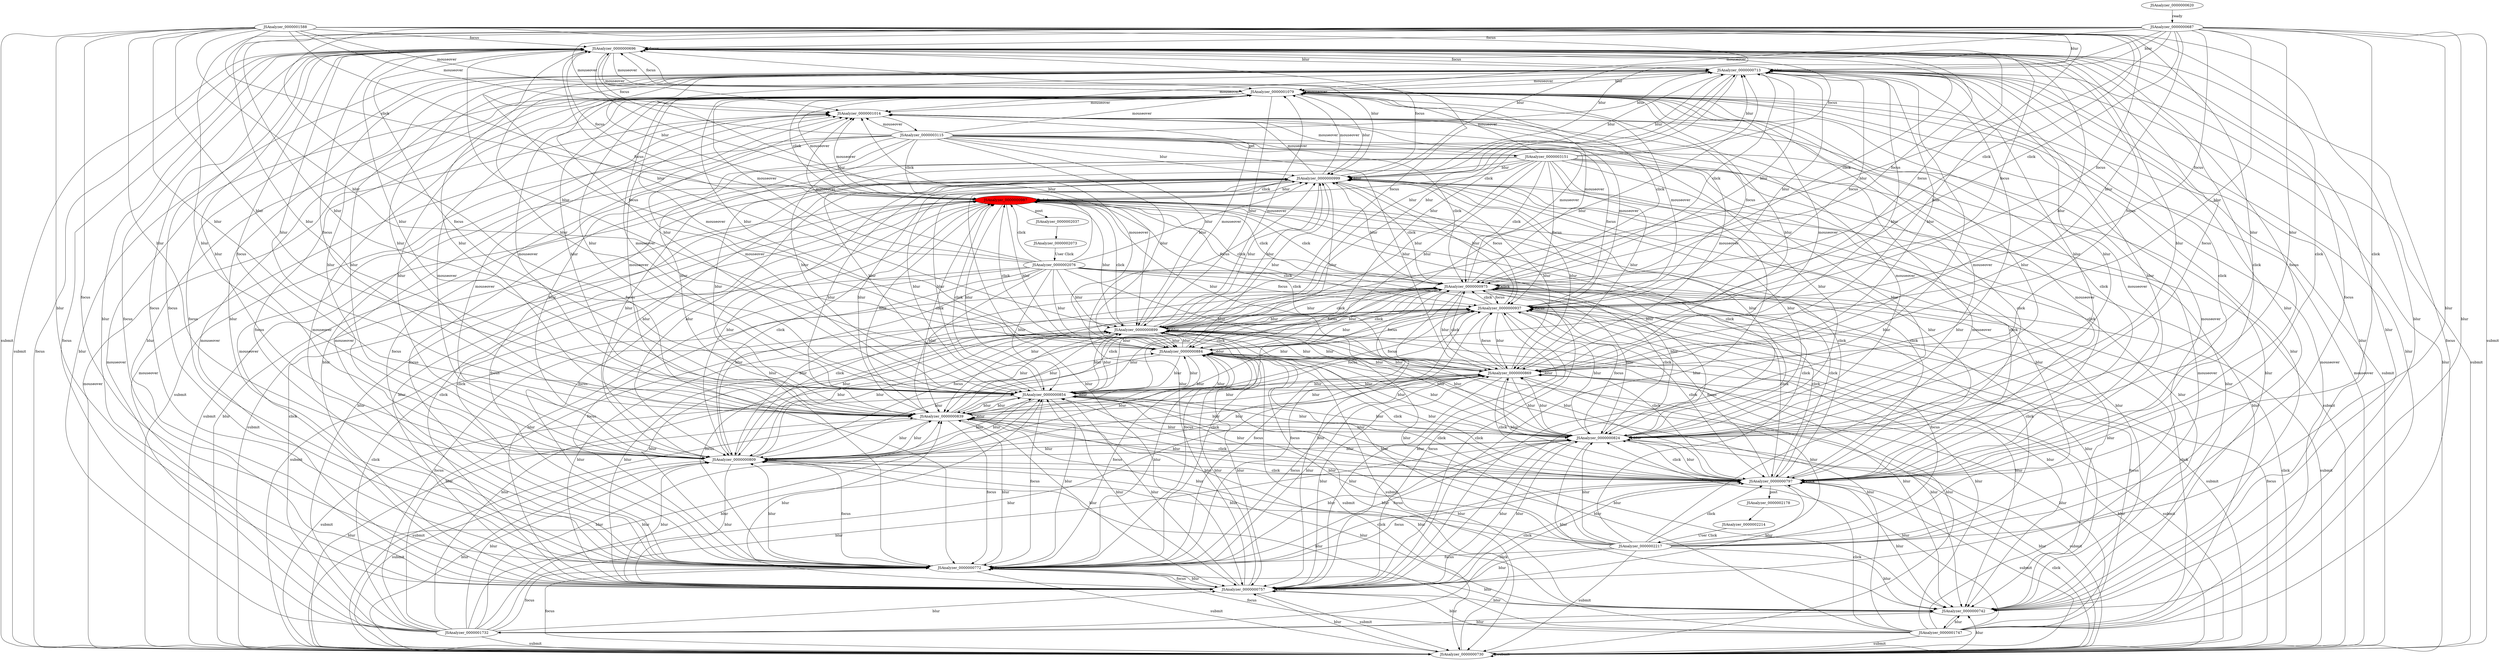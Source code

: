 digraph FSM {
JSAnalyzer_0000000620 [];
JSAnalyzer_0000000687 [];
JSAnalyzer_0000000696 [];
JSAnalyzer_0000000713 [];
JSAnalyzer_0000000730 [];
JSAnalyzer_0000000742 [];
JSAnalyzer_0000000757 [];
JSAnalyzer_0000000772 [];
JSAnalyzer_0000000797 [];
JSAnalyzer_0000000809 [];
JSAnalyzer_0000000824 [];
JSAnalyzer_0000000839 [];
JSAnalyzer_0000000854 [];
JSAnalyzer_0000000869 [];
JSAnalyzer_0000000884 [];
JSAnalyzer_0000000899 [];
JSAnalyzer_0000000937 [];
JSAnalyzer_0000000975 [];
JSAnalyzer_0000000987 [style=filled,fillcolor=red];
JSAnalyzer_0000000999 [];
JSAnalyzer_0000001014 [];
JSAnalyzer_0000001079 [];
JSAnalyzer_0000001732 [];
JSAnalyzer_0000001747 [];
JSAnalyzer_0000002037 [];
JSAnalyzer_0000002073 [];
JSAnalyzer_0000002178 [];
JSAnalyzer_0000002214 [];
JSAnalyzer_0000003115 [];
JSAnalyzer_0000003151 [];
JSAnalyzer_0000001588 [];
JSAnalyzer_0000002076 [];
JSAnalyzer_0000002217 [];
JSAnalyzer_0000000742 -> JSAnalyzer_0000001732 []
JSAnalyzer_0000000742 -> JSAnalyzer_0000001747 []
JSAnalyzer_0000002037 -> JSAnalyzer_0000002073 []
JSAnalyzer_0000002178 -> JSAnalyzer_0000002214 []
JSAnalyzer_0000001014 -> JSAnalyzer_0000003115 []
JSAnalyzer_0000000620 -> JSAnalyzer_0000000687 [label="ready"]
JSAnalyzer_0000000687 -> JSAnalyzer_0000000696 [label="focus"]
JSAnalyzer_0000000687 -> JSAnalyzer_0000000713 [label="blur"]
JSAnalyzer_0000000687 -> JSAnalyzer_0000000730 [label="submit"]
JSAnalyzer_0000000687 -> JSAnalyzer_0000000742 [label="blur"]
JSAnalyzer_0000000687 -> JSAnalyzer_0000000757 [label="blur"]
JSAnalyzer_0000000687 -> JSAnalyzer_0000000772 [label="focus"]
JSAnalyzer_0000000687 -> JSAnalyzer_0000000797 [label="click"]
JSAnalyzer_0000000687 -> JSAnalyzer_0000000809 [label="blur"]
JSAnalyzer_0000000687 -> JSAnalyzer_0000000824 [label="blur"]
JSAnalyzer_0000000687 -> JSAnalyzer_0000000839 [label="blur"]
JSAnalyzer_0000000687 -> JSAnalyzer_0000000854 [label="blur"]
JSAnalyzer_0000000687 -> JSAnalyzer_0000000869 [label="blur"]
JSAnalyzer_0000000687 -> JSAnalyzer_0000000884 [label="blur"]
JSAnalyzer_0000000687 -> JSAnalyzer_0000000899 [label="blur"]
JSAnalyzer_0000000687 -> JSAnalyzer_0000000937 [label="focus"]
JSAnalyzer_0000000687 -> JSAnalyzer_0000000975 [label="click"]
JSAnalyzer_0000000687 -> JSAnalyzer_0000000999 [label="blur"]
JSAnalyzer_0000000687 -> JSAnalyzer_0000001014 [label="mouseover"]
JSAnalyzer_0000000687 -> JSAnalyzer_0000001079 [label="mouseover"]
JSAnalyzer_0000000696 -> JSAnalyzer_0000000696 [label="focus"]
JSAnalyzer_0000000696 -> JSAnalyzer_0000000713 [label="blur"]
JSAnalyzer_0000000696 -> JSAnalyzer_0000000730 [label="submit"]
JSAnalyzer_0000000696 -> JSAnalyzer_0000000742 [label="blur"]
JSAnalyzer_0000000696 -> JSAnalyzer_0000000757 [label="blur"]
JSAnalyzer_0000000696 -> JSAnalyzer_0000000772 [label="focus"]
JSAnalyzer_0000000696 -> JSAnalyzer_0000000797 [label="click"]
JSAnalyzer_0000000696 -> JSAnalyzer_0000000809 [label="blur"]
JSAnalyzer_0000000696 -> JSAnalyzer_0000000824 [label="blur"]
JSAnalyzer_0000000696 -> JSAnalyzer_0000000839 [label="blur"]
JSAnalyzer_0000000696 -> JSAnalyzer_0000000854 [label="blur"]
JSAnalyzer_0000000696 -> JSAnalyzer_0000000869 [label="blur"]
JSAnalyzer_0000000696 -> JSAnalyzer_0000000884 [label="blur"]
JSAnalyzer_0000000696 -> JSAnalyzer_0000000899 [label="blur"]
JSAnalyzer_0000000696 -> JSAnalyzer_0000000937 [label="focus"]
JSAnalyzer_0000000696 -> JSAnalyzer_0000000975 [label="click"]
JSAnalyzer_0000000696 -> JSAnalyzer_0000000999 [label="blur"]
JSAnalyzer_0000000696 -> JSAnalyzer_0000001014 [label="mouseover"]
JSAnalyzer_0000000696 -> JSAnalyzer_0000001079 [label="mouseover"]
JSAnalyzer_0000000713 -> JSAnalyzer_0000000696 [label="focus"]
JSAnalyzer_0000000713 -> JSAnalyzer_0000000713 [label="blur"]
JSAnalyzer_0000000713 -> JSAnalyzer_0000000730 [label="submit"]
JSAnalyzer_0000000713 -> JSAnalyzer_0000000742 [label="blur"]
JSAnalyzer_0000000713 -> JSAnalyzer_0000000757 [label="blur"]
JSAnalyzer_0000000713 -> JSAnalyzer_0000000772 [label="focus"]
JSAnalyzer_0000000713 -> JSAnalyzer_0000000797 [label="click"]
JSAnalyzer_0000000713 -> JSAnalyzer_0000000809 [label="blur"]
JSAnalyzer_0000000713 -> JSAnalyzer_0000000824 [label="blur"]
JSAnalyzer_0000000713 -> JSAnalyzer_0000000839 [label="blur"]
JSAnalyzer_0000000713 -> JSAnalyzer_0000000854 [label="blur"]
JSAnalyzer_0000000713 -> JSAnalyzer_0000000869 [label="blur"]
JSAnalyzer_0000000713 -> JSAnalyzer_0000000884 [label="blur"]
JSAnalyzer_0000000713 -> JSAnalyzer_0000000899 [label="blur"]
JSAnalyzer_0000000713 -> JSAnalyzer_0000000937 [label="focus"]
JSAnalyzer_0000000713 -> JSAnalyzer_0000000975 [label="click"]
JSAnalyzer_0000000713 -> JSAnalyzer_0000000999 [label="blur"]
JSAnalyzer_0000000713 -> JSAnalyzer_0000001014 [label="mouseover"]
JSAnalyzer_0000000713 -> JSAnalyzer_0000001079 [label="mouseover"]
JSAnalyzer_0000000730 -> JSAnalyzer_0000000696 [label="focus"]
JSAnalyzer_0000000730 -> JSAnalyzer_0000000713 [label="blur"]
JSAnalyzer_0000000730 -> JSAnalyzer_0000000730 [label="submit"]
JSAnalyzer_0000000730 -> JSAnalyzer_0000000742 [label="blur"]
JSAnalyzer_0000000730 -> JSAnalyzer_0000000757 [label="blur"]
JSAnalyzer_0000000730 -> JSAnalyzer_0000000772 [label="focus"]
JSAnalyzer_0000000730 -> JSAnalyzer_0000000797 [label="click"]
JSAnalyzer_0000000730 -> JSAnalyzer_0000000809 [label="blur"]
JSAnalyzer_0000000730 -> JSAnalyzer_0000000824 [label="blur"]
JSAnalyzer_0000000730 -> JSAnalyzer_0000000839 [label="blur"]
JSAnalyzer_0000000730 -> JSAnalyzer_0000000854 [label="blur"]
JSAnalyzer_0000000730 -> JSAnalyzer_0000000869 [label="blur"]
JSAnalyzer_0000000730 -> JSAnalyzer_0000000884 [label="blur"]
JSAnalyzer_0000000730 -> JSAnalyzer_0000000899 [label="blur"]
JSAnalyzer_0000000730 -> JSAnalyzer_0000000937 [label="focus"]
JSAnalyzer_0000000730 -> JSAnalyzer_0000000975 [label="click"]
JSAnalyzer_0000000730 -> JSAnalyzer_0000000999 [label="blur"]
JSAnalyzer_0000000730 -> JSAnalyzer_0000001014 [label="mouseover"]
JSAnalyzer_0000000730 -> JSAnalyzer_0000001079 [label="mouseover"]
JSAnalyzer_0000000757 -> JSAnalyzer_0000000696 [label="focus"]
JSAnalyzer_0000000757 -> JSAnalyzer_0000000713 [label="blur"]
JSAnalyzer_0000000757 -> JSAnalyzer_0000000730 [label="submit"]
JSAnalyzer_0000000757 -> JSAnalyzer_0000000742 [label="blur"]
JSAnalyzer_0000000757 -> JSAnalyzer_0000000757 [label="blur"]
JSAnalyzer_0000000757 -> JSAnalyzer_0000000772 [label="focus"]
JSAnalyzer_0000000757 -> JSAnalyzer_0000000797 [label="click"]
JSAnalyzer_0000000757 -> JSAnalyzer_0000000809 [label="blur"]
JSAnalyzer_0000000757 -> JSAnalyzer_0000000824 [label="blur"]
JSAnalyzer_0000000757 -> JSAnalyzer_0000000839 [label="blur"]
JSAnalyzer_0000000757 -> JSAnalyzer_0000000854 [label="blur"]
JSAnalyzer_0000000757 -> JSAnalyzer_0000000869 [label="blur"]
JSAnalyzer_0000000757 -> JSAnalyzer_0000000884 [label="blur"]
JSAnalyzer_0000000757 -> JSAnalyzer_0000000899 [label="blur"]
JSAnalyzer_0000000757 -> JSAnalyzer_0000000937 [label="focus"]
JSAnalyzer_0000000757 -> JSAnalyzer_0000000975 [label="click"]
JSAnalyzer_0000000757 -> JSAnalyzer_0000000987 [label="click"]
JSAnalyzer_0000000757 -> JSAnalyzer_0000000999 [label="blur"]
JSAnalyzer_0000000757 -> JSAnalyzer_0000001014 [label="mouseover"]
JSAnalyzer_0000000757 -> JSAnalyzer_0000001079 [label="mouseover"]
JSAnalyzer_0000000772 -> JSAnalyzer_0000000696 [label="focus"]
JSAnalyzer_0000000772 -> JSAnalyzer_0000000713 [label="blur"]
JSAnalyzer_0000000772 -> JSAnalyzer_0000000730 [label="submit"]
JSAnalyzer_0000000772 -> JSAnalyzer_0000000742 [label="blur"]
JSAnalyzer_0000000772 -> JSAnalyzer_0000000757 [label="blur"]
JSAnalyzer_0000000772 -> JSAnalyzer_0000000772 [label="focus"]
JSAnalyzer_0000000772 -> JSAnalyzer_0000000797 [label="click"]
JSAnalyzer_0000000772 -> JSAnalyzer_0000000809 [label="blur"]
JSAnalyzer_0000000772 -> JSAnalyzer_0000000824 [label="blur"]
JSAnalyzer_0000000772 -> JSAnalyzer_0000000839 [label="blur"]
JSAnalyzer_0000000772 -> JSAnalyzer_0000000854 [label="blur"]
JSAnalyzer_0000000772 -> JSAnalyzer_0000000869 [label="blur"]
JSAnalyzer_0000000772 -> JSAnalyzer_0000000884 [label="blur"]
JSAnalyzer_0000000772 -> JSAnalyzer_0000000899 [label="blur"]
JSAnalyzer_0000000772 -> JSAnalyzer_0000000937 [label="focus"]
JSAnalyzer_0000000772 -> JSAnalyzer_0000000975 [label="click"]
JSAnalyzer_0000000772 -> JSAnalyzer_0000000987 [label="click"]
JSAnalyzer_0000000772 -> JSAnalyzer_0000000999 [label="blur"]
JSAnalyzer_0000000772 -> JSAnalyzer_0000001014 [label="mouseover"]
JSAnalyzer_0000000772 -> JSAnalyzer_0000001079 [label="mouseover"]
JSAnalyzer_0000000797 -> JSAnalyzer_0000002178 [label="post"]
JSAnalyzer_0000000797 -> JSAnalyzer_0000000696 [label="focus"]
JSAnalyzer_0000000797 -> JSAnalyzer_0000000713 [label="blur"]
JSAnalyzer_0000000797 -> JSAnalyzer_0000000730 [label="submit"]
JSAnalyzer_0000000797 -> JSAnalyzer_0000000742 [label="blur"]
JSAnalyzer_0000000797 -> JSAnalyzer_0000000757 [label="blur"]
JSAnalyzer_0000000797 -> JSAnalyzer_0000000772 [label="focus"]
JSAnalyzer_0000000797 -> JSAnalyzer_0000000797 [label="click"]
JSAnalyzer_0000000797 -> JSAnalyzer_0000000809 [label="blur"]
JSAnalyzer_0000000797 -> JSAnalyzer_0000000824 [label="blur"]
JSAnalyzer_0000000797 -> JSAnalyzer_0000000839 [label="blur"]
JSAnalyzer_0000000797 -> JSAnalyzer_0000000854 [label="blur"]
JSAnalyzer_0000000797 -> JSAnalyzer_0000000869 [label="blur"]
JSAnalyzer_0000000797 -> JSAnalyzer_0000000884 [label="blur"]
JSAnalyzer_0000000797 -> JSAnalyzer_0000000899 [label="blur"]
JSAnalyzer_0000000797 -> JSAnalyzer_0000000937 [label="focus"]
JSAnalyzer_0000000797 -> JSAnalyzer_0000000975 [label="click"]
JSAnalyzer_0000000797 -> JSAnalyzer_0000000987 [label="click"]
JSAnalyzer_0000000797 -> JSAnalyzer_0000000999 [label="blur"]
JSAnalyzer_0000000797 -> JSAnalyzer_0000001014 [label="mouseover"]
JSAnalyzer_0000000797 -> JSAnalyzer_0000001079 [label="mouseover"]
JSAnalyzer_0000000809 -> JSAnalyzer_0000000696 [label="focus"]
JSAnalyzer_0000000809 -> JSAnalyzer_0000000713 [label="blur"]
JSAnalyzer_0000000809 -> JSAnalyzer_0000000730 [label="submit"]
JSAnalyzer_0000000809 -> JSAnalyzer_0000000742 [label="blur"]
JSAnalyzer_0000000809 -> JSAnalyzer_0000000757 [label="blur"]
JSAnalyzer_0000000809 -> JSAnalyzer_0000000772 [label="focus"]
JSAnalyzer_0000000809 -> JSAnalyzer_0000000797 [label="click"]
JSAnalyzer_0000000809 -> JSAnalyzer_0000000809 [label="blur"]
JSAnalyzer_0000000809 -> JSAnalyzer_0000000824 [label="blur"]
JSAnalyzer_0000000809 -> JSAnalyzer_0000000839 [label="blur"]
JSAnalyzer_0000000809 -> JSAnalyzer_0000000854 [label="blur"]
JSAnalyzer_0000000809 -> JSAnalyzer_0000000869 [label="blur"]
JSAnalyzer_0000000809 -> JSAnalyzer_0000000884 [label="blur"]
JSAnalyzer_0000000809 -> JSAnalyzer_0000000899 [label="blur"]
JSAnalyzer_0000000809 -> JSAnalyzer_0000000937 [label="focus"]
JSAnalyzer_0000000809 -> JSAnalyzer_0000000975 [label="click"]
JSAnalyzer_0000000809 -> JSAnalyzer_0000000987 [label="click"]
JSAnalyzer_0000000809 -> JSAnalyzer_0000000999 [label="blur"]
JSAnalyzer_0000000809 -> JSAnalyzer_0000001014 [label="mouseover"]
JSAnalyzer_0000000809 -> JSAnalyzer_0000001079 [label="mouseover"]
JSAnalyzer_0000000824 -> JSAnalyzer_0000000696 [label="focus"]
JSAnalyzer_0000000824 -> JSAnalyzer_0000000713 [label="blur"]
JSAnalyzer_0000000824 -> JSAnalyzer_0000000730 [label="submit"]
JSAnalyzer_0000000824 -> JSAnalyzer_0000000742 [label="blur"]
JSAnalyzer_0000000824 -> JSAnalyzer_0000000757 [label="blur"]
JSAnalyzer_0000000824 -> JSAnalyzer_0000000772 [label="focus"]
JSAnalyzer_0000000824 -> JSAnalyzer_0000000797 [label="click"]
JSAnalyzer_0000000824 -> JSAnalyzer_0000000809 [label="blur"]
JSAnalyzer_0000000824 -> JSAnalyzer_0000000824 [label="blur"]
JSAnalyzer_0000000824 -> JSAnalyzer_0000000839 [label="blur"]
JSAnalyzer_0000000824 -> JSAnalyzer_0000000854 [label="blur"]
JSAnalyzer_0000000824 -> JSAnalyzer_0000000869 [label="blur"]
JSAnalyzer_0000000824 -> JSAnalyzer_0000000884 [label="blur"]
JSAnalyzer_0000000824 -> JSAnalyzer_0000000899 [label="blur"]
JSAnalyzer_0000000824 -> JSAnalyzer_0000000937 [label="focus"]
JSAnalyzer_0000000824 -> JSAnalyzer_0000000975 [label="click"]
JSAnalyzer_0000000824 -> JSAnalyzer_0000000987 [label="click"]
JSAnalyzer_0000000824 -> JSAnalyzer_0000000999 [label="blur"]
JSAnalyzer_0000000824 -> JSAnalyzer_0000001014 [label="mouseover"]
JSAnalyzer_0000000824 -> JSAnalyzer_0000001079 [label="mouseover"]
JSAnalyzer_0000000839 -> JSAnalyzer_0000000696 [label="focus"]
JSAnalyzer_0000000839 -> JSAnalyzer_0000000713 [label="blur"]
JSAnalyzer_0000000839 -> JSAnalyzer_0000000730 [label="submit"]
JSAnalyzer_0000000839 -> JSAnalyzer_0000000742 [label="blur"]
JSAnalyzer_0000000839 -> JSAnalyzer_0000000757 [label="blur"]
JSAnalyzer_0000000839 -> JSAnalyzer_0000000772 [label="focus"]
JSAnalyzer_0000000839 -> JSAnalyzer_0000000797 [label="click"]
JSAnalyzer_0000000839 -> JSAnalyzer_0000000809 [label="blur"]
JSAnalyzer_0000000839 -> JSAnalyzer_0000000824 [label="blur"]
JSAnalyzer_0000000839 -> JSAnalyzer_0000000839 [label="blur"]
JSAnalyzer_0000000839 -> JSAnalyzer_0000000854 [label="blur"]
JSAnalyzer_0000000839 -> JSAnalyzer_0000000869 [label="blur"]
JSAnalyzer_0000000839 -> JSAnalyzer_0000000884 [label="blur"]
JSAnalyzer_0000000839 -> JSAnalyzer_0000000899 [label="blur"]
JSAnalyzer_0000000839 -> JSAnalyzer_0000000937 [label="focus"]
JSAnalyzer_0000000839 -> JSAnalyzer_0000000975 [label="click"]
JSAnalyzer_0000000839 -> JSAnalyzer_0000000987 [label="click"]
JSAnalyzer_0000000839 -> JSAnalyzer_0000000999 [label="blur"]
JSAnalyzer_0000000839 -> JSAnalyzer_0000001014 [label="mouseover"]
JSAnalyzer_0000000839 -> JSAnalyzer_0000001079 [label="mouseover"]
JSAnalyzer_0000000854 -> JSAnalyzer_0000000696 [label="focus"]
JSAnalyzer_0000000854 -> JSAnalyzer_0000000713 [label="blur"]
JSAnalyzer_0000000854 -> JSAnalyzer_0000000730 [label="submit"]
JSAnalyzer_0000000854 -> JSAnalyzer_0000000742 [label="blur"]
JSAnalyzer_0000000854 -> JSAnalyzer_0000000757 [label="blur"]
JSAnalyzer_0000000854 -> JSAnalyzer_0000000772 [label="focus"]
JSAnalyzer_0000000854 -> JSAnalyzer_0000000797 [label="click"]
JSAnalyzer_0000000854 -> JSAnalyzer_0000000809 [label="blur"]
JSAnalyzer_0000000854 -> JSAnalyzer_0000000824 [label="blur"]
JSAnalyzer_0000000854 -> JSAnalyzer_0000000839 [label="blur"]
JSAnalyzer_0000000854 -> JSAnalyzer_0000000854 [label="blur"]
JSAnalyzer_0000000854 -> JSAnalyzer_0000000869 [label="blur"]
JSAnalyzer_0000000854 -> JSAnalyzer_0000000884 [label="blur"]
JSAnalyzer_0000000854 -> JSAnalyzer_0000000899 [label="blur"]
JSAnalyzer_0000000854 -> JSAnalyzer_0000000937 [label="focus"]
JSAnalyzer_0000000854 -> JSAnalyzer_0000000975 [label="click"]
JSAnalyzer_0000000854 -> JSAnalyzer_0000000987 [label="click"]
JSAnalyzer_0000000854 -> JSAnalyzer_0000000999 [label="blur"]
JSAnalyzer_0000000854 -> JSAnalyzer_0000001014 [label="mouseover"]
JSAnalyzer_0000000854 -> JSAnalyzer_0000001079 [label="mouseover"]
JSAnalyzer_0000000869 -> JSAnalyzer_0000000696 [label="focus"]
JSAnalyzer_0000000869 -> JSAnalyzer_0000000713 [label="blur"]
JSAnalyzer_0000000869 -> JSAnalyzer_0000000730 [label="submit"]
JSAnalyzer_0000000869 -> JSAnalyzer_0000000742 [label="blur"]
JSAnalyzer_0000000869 -> JSAnalyzer_0000000757 [label="blur"]
JSAnalyzer_0000000869 -> JSAnalyzer_0000000772 [label="focus"]
JSAnalyzer_0000000869 -> JSAnalyzer_0000000797 [label="click"]
JSAnalyzer_0000000869 -> JSAnalyzer_0000000809 [label="blur"]
JSAnalyzer_0000000869 -> JSAnalyzer_0000000824 [label="blur"]
JSAnalyzer_0000000869 -> JSAnalyzer_0000000839 [label="blur"]
JSAnalyzer_0000000869 -> JSAnalyzer_0000000854 [label="blur"]
JSAnalyzer_0000000869 -> JSAnalyzer_0000000869 [label="blur"]
JSAnalyzer_0000000869 -> JSAnalyzer_0000000884 [label="blur"]
JSAnalyzer_0000000869 -> JSAnalyzer_0000000899 [label="blur"]
JSAnalyzer_0000000869 -> JSAnalyzer_0000000937 [label="focus"]
JSAnalyzer_0000000869 -> JSAnalyzer_0000000975 [label="click"]
JSAnalyzer_0000000869 -> JSAnalyzer_0000000987 [label="click"]
JSAnalyzer_0000000869 -> JSAnalyzer_0000000999 [label="blur"]
JSAnalyzer_0000000869 -> JSAnalyzer_0000001014 [label="mouseover"]
JSAnalyzer_0000000869 -> JSAnalyzer_0000001079 [label="mouseover"]
JSAnalyzer_0000000884 -> JSAnalyzer_0000000696 [label="focus"]
JSAnalyzer_0000000884 -> JSAnalyzer_0000000713 [label="blur"]
JSAnalyzer_0000000884 -> JSAnalyzer_0000000730 [label="submit"]
JSAnalyzer_0000000884 -> JSAnalyzer_0000000742 [label="blur"]
JSAnalyzer_0000000884 -> JSAnalyzer_0000000757 [label="blur"]
JSAnalyzer_0000000884 -> JSAnalyzer_0000000772 [label="focus"]
JSAnalyzer_0000000884 -> JSAnalyzer_0000000797 [label="click"]
JSAnalyzer_0000000884 -> JSAnalyzer_0000000809 [label="blur"]
JSAnalyzer_0000000884 -> JSAnalyzer_0000000824 [label="blur"]
JSAnalyzer_0000000884 -> JSAnalyzer_0000000839 [label="blur"]
JSAnalyzer_0000000884 -> JSAnalyzer_0000000854 [label="blur"]
JSAnalyzer_0000000884 -> JSAnalyzer_0000000869 [label="blur"]
JSAnalyzer_0000000884 -> JSAnalyzer_0000000884 [label="blur"]
JSAnalyzer_0000000884 -> JSAnalyzer_0000000899 [label="blur"]
JSAnalyzer_0000000884 -> JSAnalyzer_0000000937 [label="focus"]
JSAnalyzer_0000000884 -> JSAnalyzer_0000000975 [label="click"]
JSAnalyzer_0000000884 -> JSAnalyzer_0000000987 [label="click"]
JSAnalyzer_0000000884 -> JSAnalyzer_0000000999 [label="blur"]
JSAnalyzer_0000000884 -> JSAnalyzer_0000001014 [label="mouseover"]
JSAnalyzer_0000000884 -> JSAnalyzer_0000001079 [label="mouseover"]
JSAnalyzer_0000000899 -> JSAnalyzer_0000000696 [label="focus"]
JSAnalyzer_0000000899 -> JSAnalyzer_0000000713 [label="blur"]
JSAnalyzer_0000000899 -> JSAnalyzer_0000000730 [label="submit"]
JSAnalyzer_0000000899 -> JSAnalyzer_0000000742 [label="blur"]
JSAnalyzer_0000000899 -> JSAnalyzer_0000000757 [label="blur"]
JSAnalyzer_0000000899 -> JSAnalyzer_0000000772 [label="focus"]
JSAnalyzer_0000000899 -> JSAnalyzer_0000000797 [label="click"]
JSAnalyzer_0000000899 -> JSAnalyzer_0000000809 [label="blur"]
JSAnalyzer_0000000899 -> JSAnalyzer_0000000824 [label="blur"]
JSAnalyzer_0000000899 -> JSAnalyzer_0000000839 [label="blur"]
JSAnalyzer_0000000899 -> JSAnalyzer_0000000854 [label="blur"]
JSAnalyzer_0000000899 -> JSAnalyzer_0000000869 [label="blur"]
JSAnalyzer_0000000899 -> JSAnalyzer_0000000884 [label="blur"]
JSAnalyzer_0000000899 -> JSAnalyzer_0000000899 [label="blur"]
JSAnalyzer_0000000899 -> JSAnalyzer_0000000937 [label="focus"]
JSAnalyzer_0000000899 -> JSAnalyzer_0000000975 [label="click"]
JSAnalyzer_0000000899 -> JSAnalyzer_0000000987 [label="click"]
JSAnalyzer_0000000899 -> JSAnalyzer_0000000999 [label="blur"]
JSAnalyzer_0000000899 -> JSAnalyzer_0000001014 [label="mouseover"]
JSAnalyzer_0000000899 -> JSAnalyzer_0000001079 [label="mouseover"]
JSAnalyzer_0000000937 -> JSAnalyzer_0000000696 [label="focus"]
JSAnalyzer_0000000937 -> JSAnalyzer_0000000713 [label="blur"]
JSAnalyzer_0000000937 -> JSAnalyzer_0000000730 [label="submit"]
JSAnalyzer_0000000937 -> JSAnalyzer_0000000742 [label="blur"]
JSAnalyzer_0000000937 -> JSAnalyzer_0000000757 [label="blur"]
JSAnalyzer_0000000937 -> JSAnalyzer_0000000772 [label="focus"]
JSAnalyzer_0000000937 -> JSAnalyzer_0000000797 [label="click"]
JSAnalyzer_0000000937 -> JSAnalyzer_0000000809 [label="blur"]
JSAnalyzer_0000000937 -> JSAnalyzer_0000000824 [label="blur"]
JSAnalyzer_0000000937 -> JSAnalyzer_0000000839 [label="blur"]
JSAnalyzer_0000000937 -> JSAnalyzer_0000000854 [label="blur"]
JSAnalyzer_0000000937 -> JSAnalyzer_0000000869 [label="blur"]
JSAnalyzer_0000000937 -> JSAnalyzer_0000000884 [label="blur"]
JSAnalyzer_0000000937 -> JSAnalyzer_0000000899 [label="blur"]
JSAnalyzer_0000000937 -> JSAnalyzer_0000000937 [label="focus"]
JSAnalyzer_0000000937 -> JSAnalyzer_0000000975 [label="click"]
JSAnalyzer_0000000937 -> JSAnalyzer_0000000987 [label="click"]
JSAnalyzer_0000000937 -> JSAnalyzer_0000000999 [label="blur"]
JSAnalyzer_0000000937 -> JSAnalyzer_0000001014 [label="mouseover"]
JSAnalyzer_0000000937 -> JSAnalyzer_0000001079 [label="mouseover"]
JSAnalyzer_0000000975 -> JSAnalyzer_0000000696 [label="focus"]
JSAnalyzer_0000000975 -> JSAnalyzer_0000000713 [label="blur"]
JSAnalyzer_0000000975 -> JSAnalyzer_0000000730 [label="submit"]
JSAnalyzer_0000000975 -> JSAnalyzer_0000000742 [label="blur"]
JSAnalyzer_0000000975 -> JSAnalyzer_0000000757 [label="blur"]
JSAnalyzer_0000000975 -> JSAnalyzer_0000000772 [label="focus"]
JSAnalyzer_0000000975 -> JSAnalyzer_0000000797 [label="click"]
JSAnalyzer_0000000975 -> JSAnalyzer_0000000809 [label="blur"]
JSAnalyzer_0000000975 -> JSAnalyzer_0000000824 [label="blur"]
JSAnalyzer_0000000975 -> JSAnalyzer_0000000839 [label="blur"]
JSAnalyzer_0000000975 -> JSAnalyzer_0000000854 [label="blur"]
JSAnalyzer_0000000975 -> JSAnalyzer_0000000869 [label="blur"]
JSAnalyzer_0000000975 -> JSAnalyzer_0000000884 [label="blur"]
JSAnalyzer_0000000975 -> JSAnalyzer_0000000899 [label="blur"]
JSAnalyzer_0000000975 -> JSAnalyzer_0000000937 [label="focus"]
JSAnalyzer_0000000975 -> JSAnalyzer_0000000975 [label="click"]
JSAnalyzer_0000000975 -> JSAnalyzer_0000000987 [label="click"]
JSAnalyzer_0000000975 -> JSAnalyzer_0000000999 [label="blur"]
JSAnalyzer_0000000975 -> JSAnalyzer_0000001014 [label="mouseover"]
JSAnalyzer_0000000975 -> JSAnalyzer_0000001079 [label="mouseover"]
JSAnalyzer_0000000987 -> JSAnalyzer_0000002037 [label="post"]
JSAnalyzer_0000000987 -> JSAnalyzer_0000000696 [label="focus"]
JSAnalyzer_0000000987 -> JSAnalyzer_0000000713 [label="blur"]
JSAnalyzer_0000000987 -> JSAnalyzer_0000000730 [label="submit"]
JSAnalyzer_0000000987 -> JSAnalyzer_0000000742 [label="blur"]
JSAnalyzer_0000000987 -> JSAnalyzer_0000000757 [label="blur"]
JSAnalyzer_0000000987 -> JSAnalyzer_0000000772 [label="focus"]
JSAnalyzer_0000000987 -> JSAnalyzer_0000000797 [label="click"]
JSAnalyzer_0000000987 -> JSAnalyzer_0000000809 [label="blur"]
JSAnalyzer_0000000987 -> JSAnalyzer_0000000824 [label="blur"]
JSAnalyzer_0000000987 -> JSAnalyzer_0000000839 [label="blur"]
JSAnalyzer_0000000987 -> JSAnalyzer_0000000854 [label="blur"]
JSAnalyzer_0000000987 -> JSAnalyzer_0000000869 [label="blur"]
JSAnalyzer_0000000987 -> JSAnalyzer_0000000884 [label="blur"]
JSAnalyzer_0000000987 -> JSAnalyzer_0000000899 [label="blur"]
JSAnalyzer_0000000987 -> JSAnalyzer_0000000937 [label="focus"]
JSAnalyzer_0000000987 -> JSAnalyzer_0000000975 [label="click"]
JSAnalyzer_0000000987 -> JSAnalyzer_0000000987 [label="click"]
JSAnalyzer_0000000987 -> JSAnalyzer_0000000999 [label="blur"]
JSAnalyzer_0000000987 -> JSAnalyzer_0000001014 [label="mouseover"]
JSAnalyzer_0000000987 -> JSAnalyzer_0000001079 [label="mouseover"]
JSAnalyzer_0000000999 -> JSAnalyzer_0000000696 [label="focus"]
JSAnalyzer_0000000999 -> JSAnalyzer_0000000713 [label="blur"]
JSAnalyzer_0000000999 -> JSAnalyzer_0000000730 [label="submit"]
JSAnalyzer_0000000999 -> JSAnalyzer_0000000742 [label="blur"]
JSAnalyzer_0000000999 -> JSAnalyzer_0000000757 [label="blur"]
JSAnalyzer_0000000999 -> JSAnalyzer_0000000772 [label="focus"]
JSAnalyzer_0000000999 -> JSAnalyzer_0000000797 [label="click"]
JSAnalyzer_0000000999 -> JSAnalyzer_0000000809 [label="blur"]
JSAnalyzer_0000000999 -> JSAnalyzer_0000000824 [label="blur"]
JSAnalyzer_0000000999 -> JSAnalyzer_0000000839 [label="blur"]
JSAnalyzer_0000000999 -> JSAnalyzer_0000000854 [label="blur"]
JSAnalyzer_0000000999 -> JSAnalyzer_0000000869 [label="blur"]
JSAnalyzer_0000000999 -> JSAnalyzer_0000000884 [label="blur"]
JSAnalyzer_0000000999 -> JSAnalyzer_0000000899 [label="blur"]
JSAnalyzer_0000000999 -> JSAnalyzer_0000000937 [label="focus"]
JSAnalyzer_0000000999 -> JSAnalyzer_0000000975 [label="click"]
JSAnalyzer_0000000999 -> JSAnalyzer_0000000987 [label="click"]
JSAnalyzer_0000000999 -> JSAnalyzer_0000000999 [label="blur"]
JSAnalyzer_0000000999 -> JSAnalyzer_0000001014 [label="mouseover"]
JSAnalyzer_0000000999 -> JSAnalyzer_0000001079 [label="mouseover"]
JSAnalyzer_0000001079 -> JSAnalyzer_0000000696 [label="focus"]
JSAnalyzer_0000001079 -> JSAnalyzer_0000000713 [label="blur"]
JSAnalyzer_0000001079 -> JSAnalyzer_0000000730 [label="submit"]
JSAnalyzer_0000001079 -> JSAnalyzer_0000000742 [label="blur"]
JSAnalyzer_0000001079 -> JSAnalyzer_0000000757 [label="blur"]
JSAnalyzer_0000001079 -> JSAnalyzer_0000000772 [label="focus"]
JSAnalyzer_0000001079 -> JSAnalyzer_0000000797 [label="click"]
JSAnalyzer_0000001079 -> JSAnalyzer_0000000809 [label="blur"]
JSAnalyzer_0000001079 -> JSAnalyzer_0000000824 [label="blur"]
JSAnalyzer_0000001079 -> JSAnalyzer_0000000839 [label="blur"]
JSAnalyzer_0000001079 -> JSAnalyzer_0000000854 [label="blur"]
JSAnalyzer_0000001079 -> JSAnalyzer_0000000869 [label="blur"]
JSAnalyzer_0000001079 -> JSAnalyzer_0000000884 [label="blur"]
JSAnalyzer_0000001079 -> JSAnalyzer_0000000899 [label="blur"]
JSAnalyzer_0000001079 -> JSAnalyzer_0000000937 [label="focus"]
JSAnalyzer_0000001079 -> JSAnalyzer_0000000975 [label="click"]
JSAnalyzer_0000001079 -> JSAnalyzer_0000000987 [label="click"]
JSAnalyzer_0000001079 -> JSAnalyzer_0000000999 [label="blur"]
JSAnalyzer_0000001079 -> JSAnalyzer_0000001014 [label="mouseover"]
JSAnalyzer_0000001079 -> JSAnalyzer_0000001079 [label="mouseover"]
JSAnalyzer_0000001732 -> JSAnalyzer_0000000696 [label="focus"]
JSAnalyzer_0000001732 -> JSAnalyzer_0000000713 [label="blur"]
JSAnalyzer_0000001732 -> JSAnalyzer_0000000730 [label="submit"]
JSAnalyzer_0000001732 -> JSAnalyzer_0000000742 [label="blur"]
JSAnalyzer_0000001732 -> JSAnalyzer_0000000757 [label="blur"]
JSAnalyzer_0000001732 -> JSAnalyzer_0000000772 [label="focus"]
JSAnalyzer_0000001732 -> JSAnalyzer_0000000797 [label="click"]
JSAnalyzer_0000001732 -> JSAnalyzer_0000000809 [label="blur"]
JSAnalyzer_0000001732 -> JSAnalyzer_0000000824 [label="blur"]
JSAnalyzer_0000001732 -> JSAnalyzer_0000000839 [label="blur"]
JSAnalyzer_0000001732 -> JSAnalyzer_0000000854 [label="blur"]
JSAnalyzer_0000001732 -> JSAnalyzer_0000000869 [label="blur"]
JSAnalyzer_0000001732 -> JSAnalyzer_0000000884 [label="blur"]
JSAnalyzer_0000001732 -> JSAnalyzer_0000000899 [label="blur"]
JSAnalyzer_0000001732 -> JSAnalyzer_0000000937 [label="focus"]
JSAnalyzer_0000001732 -> JSAnalyzer_0000000975 [label="click"]
JSAnalyzer_0000001732 -> JSAnalyzer_0000000987 [label="click"]
JSAnalyzer_0000001732 -> JSAnalyzer_0000000999 [label="blur"]
JSAnalyzer_0000001732 -> JSAnalyzer_0000001014 [label="mouseover"]
JSAnalyzer_0000001732 -> JSAnalyzer_0000001079 [label="mouseover"]
JSAnalyzer_0000001747 -> JSAnalyzer_0000000696 [label="focus"]
JSAnalyzer_0000001747 -> JSAnalyzer_0000000713 [label="blur"]
JSAnalyzer_0000001747 -> JSAnalyzer_0000000730 [label="submit"]
JSAnalyzer_0000001747 -> JSAnalyzer_0000000742 [label="blur"]
JSAnalyzer_0000001747 -> JSAnalyzer_0000000757 [label="blur"]
JSAnalyzer_0000001747 -> JSAnalyzer_0000000772 [label="focus"]
JSAnalyzer_0000001747 -> JSAnalyzer_0000000797 [label="click"]
JSAnalyzer_0000001747 -> JSAnalyzer_0000000809 [label="blur"]
JSAnalyzer_0000001747 -> JSAnalyzer_0000000824 [label="blur"]
JSAnalyzer_0000001747 -> JSAnalyzer_0000000839 [label="blur"]
JSAnalyzer_0000001747 -> JSAnalyzer_0000000854 [label="blur"]
JSAnalyzer_0000001747 -> JSAnalyzer_0000000869 [label="blur"]
JSAnalyzer_0000001747 -> JSAnalyzer_0000000884 [label="blur"]
JSAnalyzer_0000001747 -> JSAnalyzer_0000000899 [label="blur"]
JSAnalyzer_0000001747 -> JSAnalyzer_0000000937 [label="focus"]
JSAnalyzer_0000001747 -> JSAnalyzer_0000000975 [label="click"]
JSAnalyzer_0000001747 -> JSAnalyzer_0000000999 [label="blur"]
JSAnalyzer_0000001747 -> JSAnalyzer_0000001014 [label="mouseover"]
JSAnalyzer_0000001747 -> JSAnalyzer_0000001079 [label="mouseover"]
JSAnalyzer_0000002073 -> JSAnalyzer_0000002076 [label="User Click"]
JSAnalyzer_0000002214 -> JSAnalyzer_0000002217 [label="User Click"]
JSAnalyzer_0000003115 -> JSAnalyzer_0000003151 [label="get"]
JSAnalyzer_0000003115 -> JSAnalyzer_0000000696 [label="focus"]
JSAnalyzer_0000003115 -> JSAnalyzer_0000000713 [label="blur"]
JSAnalyzer_0000003115 -> JSAnalyzer_0000000730 [label="submit"]
JSAnalyzer_0000003115 -> JSAnalyzer_0000000742 [label="blur"]
JSAnalyzer_0000003115 -> JSAnalyzer_0000000757 [label="blur"]
JSAnalyzer_0000003115 -> JSAnalyzer_0000000772 [label="focus"]
JSAnalyzer_0000003115 -> JSAnalyzer_0000000797 [label="click"]
JSAnalyzer_0000003115 -> JSAnalyzer_0000000809 [label="blur"]
JSAnalyzer_0000003115 -> JSAnalyzer_0000000824 [label="blur"]
JSAnalyzer_0000003115 -> JSAnalyzer_0000000839 [label="blur"]
JSAnalyzer_0000003115 -> JSAnalyzer_0000000854 [label="blur"]
JSAnalyzer_0000003115 -> JSAnalyzer_0000000869 [label="blur"]
JSAnalyzer_0000003115 -> JSAnalyzer_0000000884 [label="blur"]
JSAnalyzer_0000003115 -> JSAnalyzer_0000000899 [label="blur"]
JSAnalyzer_0000003115 -> JSAnalyzer_0000000937 [label="focus"]
JSAnalyzer_0000003115 -> JSAnalyzer_0000000975 [label="click"]
JSAnalyzer_0000003115 -> JSAnalyzer_0000000987 [label="click"]
JSAnalyzer_0000003115 -> JSAnalyzer_0000000999 [label="blur"]
JSAnalyzer_0000003115 -> JSAnalyzer_0000001014 [label="mouseover"]
JSAnalyzer_0000003115 -> JSAnalyzer_0000001079 [label="mouseover"]
JSAnalyzer_0000003151 -> JSAnalyzer_0000000696 [label="focus"]
JSAnalyzer_0000003151 -> JSAnalyzer_0000000713 [label="blur"]
JSAnalyzer_0000003151 -> JSAnalyzer_0000000730 [label="submit"]
JSAnalyzer_0000003151 -> JSAnalyzer_0000000742 [label="blur"]
JSAnalyzer_0000003151 -> JSAnalyzer_0000000757 [label="blur"]
JSAnalyzer_0000003151 -> JSAnalyzer_0000000772 [label="focus"]
JSAnalyzer_0000003151 -> JSAnalyzer_0000000797 [label="click"]
JSAnalyzer_0000003151 -> JSAnalyzer_0000000809 [label="blur"]
JSAnalyzer_0000003151 -> JSAnalyzer_0000000824 [label="blur"]
JSAnalyzer_0000003151 -> JSAnalyzer_0000000839 [label="blur"]
JSAnalyzer_0000003151 -> JSAnalyzer_0000000854 [label="blur"]
JSAnalyzer_0000003151 -> JSAnalyzer_0000000869 [label="blur"]
JSAnalyzer_0000003151 -> JSAnalyzer_0000000884 [label="blur"]
JSAnalyzer_0000003151 -> JSAnalyzer_0000000899 [label="blur"]
JSAnalyzer_0000003151 -> JSAnalyzer_0000000937 [label="focus"]
JSAnalyzer_0000003151 -> JSAnalyzer_0000000975 [label="click"]
JSAnalyzer_0000003151 -> JSAnalyzer_0000000987 [label="click"]
JSAnalyzer_0000003151 -> JSAnalyzer_0000000999 [label="blur"]
JSAnalyzer_0000003151 -> JSAnalyzer_0000001014 [label="mouseover"]
JSAnalyzer_0000003151 -> JSAnalyzer_0000001079 [label="mouseover"]
JSAnalyzer_0000001588 -> JSAnalyzer_0000000696 [label="focus"]
JSAnalyzer_0000001588 -> JSAnalyzer_0000000713 [label="blur"]
JSAnalyzer_0000001588 -> JSAnalyzer_0000000730 [label="submit"]
JSAnalyzer_0000001588 -> JSAnalyzer_0000000742 [label="blur"]
JSAnalyzer_0000001588 -> JSAnalyzer_0000000757 [label="blur"]
JSAnalyzer_0000001588 -> JSAnalyzer_0000000772 [label="focus"]
JSAnalyzer_0000001588 -> JSAnalyzer_0000000797 [label="click"]
JSAnalyzer_0000001588 -> JSAnalyzer_0000000809 [label="blur"]
JSAnalyzer_0000001588 -> JSAnalyzer_0000000824 [label="blur"]
JSAnalyzer_0000001588 -> JSAnalyzer_0000000839 [label="blur"]
JSAnalyzer_0000001588 -> JSAnalyzer_0000000854 [label="blur"]
JSAnalyzer_0000001588 -> JSAnalyzer_0000000869 [label="blur"]
JSAnalyzer_0000001588 -> JSAnalyzer_0000000884 [label="blur"]
JSAnalyzer_0000001588 -> JSAnalyzer_0000000899 [label="blur"]
JSAnalyzer_0000001588 -> JSAnalyzer_0000000937 [label="focus"]
JSAnalyzer_0000001588 -> JSAnalyzer_0000000975 [label="click"]
JSAnalyzer_0000001588 -> JSAnalyzer_0000000987 [label="click"]
JSAnalyzer_0000001588 -> JSAnalyzer_0000000999 [label="blur"]
JSAnalyzer_0000001588 -> JSAnalyzer_0000001014 [label="mouseover"]
JSAnalyzer_0000001588 -> JSAnalyzer_0000001079 [label="mouseover"]
JSAnalyzer_0000002076 -> JSAnalyzer_0000000696 [label="focus"]
JSAnalyzer_0000002076 -> JSAnalyzer_0000000713 [label="blur"]
JSAnalyzer_0000002076 -> JSAnalyzer_0000000730 [label="submit"]
JSAnalyzer_0000002076 -> JSAnalyzer_0000000742 [label="blur"]
JSAnalyzer_0000002076 -> JSAnalyzer_0000000757 [label="blur"]
JSAnalyzer_0000002076 -> JSAnalyzer_0000000772 [label="focus"]
JSAnalyzer_0000002076 -> JSAnalyzer_0000000797 [label="click"]
JSAnalyzer_0000002076 -> JSAnalyzer_0000000809 [label="blur"]
JSAnalyzer_0000002076 -> JSAnalyzer_0000000824 [label="blur"]
JSAnalyzer_0000002076 -> JSAnalyzer_0000000839 [label="blur"]
JSAnalyzer_0000002076 -> JSAnalyzer_0000000854 [label="blur"]
JSAnalyzer_0000002076 -> JSAnalyzer_0000000869 [label="blur"]
JSAnalyzer_0000002076 -> JSAnalyzer_0000000884 [label="blur"]
JSAnalyzer_0000002076 -> JSAnalyzer_0000000899 [label="blur"]
JSAnalyzer_0000002076 -> JSAnalyzer_0000000937 [label="focus"]
JSAnalyzer_0000002076 -> JSAnalyzer_0000000975 [label="click"]
JSAnalyzer_0000002076 -> JSAnalyzer_0000000987 [label="click"]
JSAnalyzer_0000002076 -> JSAnalyzer_0000000999 [label="blur"]
JSAnalyzer_0000002076 -> JSAnalyzer_0000001014 [label="mouseover"]
JSAnalyzer_0000002076 -> JSAnalyzer_0000001079 [label="mouseover"]
JSAnalyzer_0000002217 -> JSAnalyzer_0000000696 [label="focus"]
JSAnalyzer_0000002217 -> JSAnalyzer_0000000713 [label="blur"]
JSAnalyzer_0000002217 -> JSAnalyzer_0000000730 [label="submit"]
JSAnalyzer_0000002217 -> JSAnalyzer_0000000742 [label="blur"]
JSAnalyzer_0000002217 -> JSAnalyzer_0000000757 [label="blur"]
JSAnalyzer_0000002217 -> JSAnalyzer_0000000772 [label="focus"]
JSAnalyzer_0000002217 -> JSAnalyzer_0000000797 [label="click"]
JSAnalyzer_0000002217 -> JSAnalyzer_0000000809 [label="blur"]
JSAnalyzer_0000002217 -> JSAnalyzer_0000000824 [label="blur"]
JSAnalyzer_0000002217 -> JSAnalyzer_0000000839 [label="blur"]
JSAnalyzer_0000002217 -> JSAnalyzer_0000000854 [label="blur"]
JSAnalyzer_0000002217 -> JSAnalyzer_0000000869 [label="blur"]
JSAnalyzer_0000002217 -> JSAnalyzer_0000000884 [label="blur"]
JSAnalyzer_0000002217 -> JSAnalyzer_0000000899 [label="blur"]
JSAnalyzer_0000002217 -> JSAnalyzer_0000000937 [label="focus"]
JSAnalyzer_0000002217 -> JSAnalyzer_0000000975 [label="click"]
JSAnalyzer_0000002217 -> JSAnalyzer_0000000987 [label="click"]
JSAnalyzer_0000002217 -> JSAnalyzer_0000000999 [label="blur"]
JSAnalyzer_0000002217 -> JSAnalyzer_0000001014 [label="mouseover"]
JSAnalyzer_0000002217 -> JSAnalyzer_0000001079 [label="mouseover"]
}
